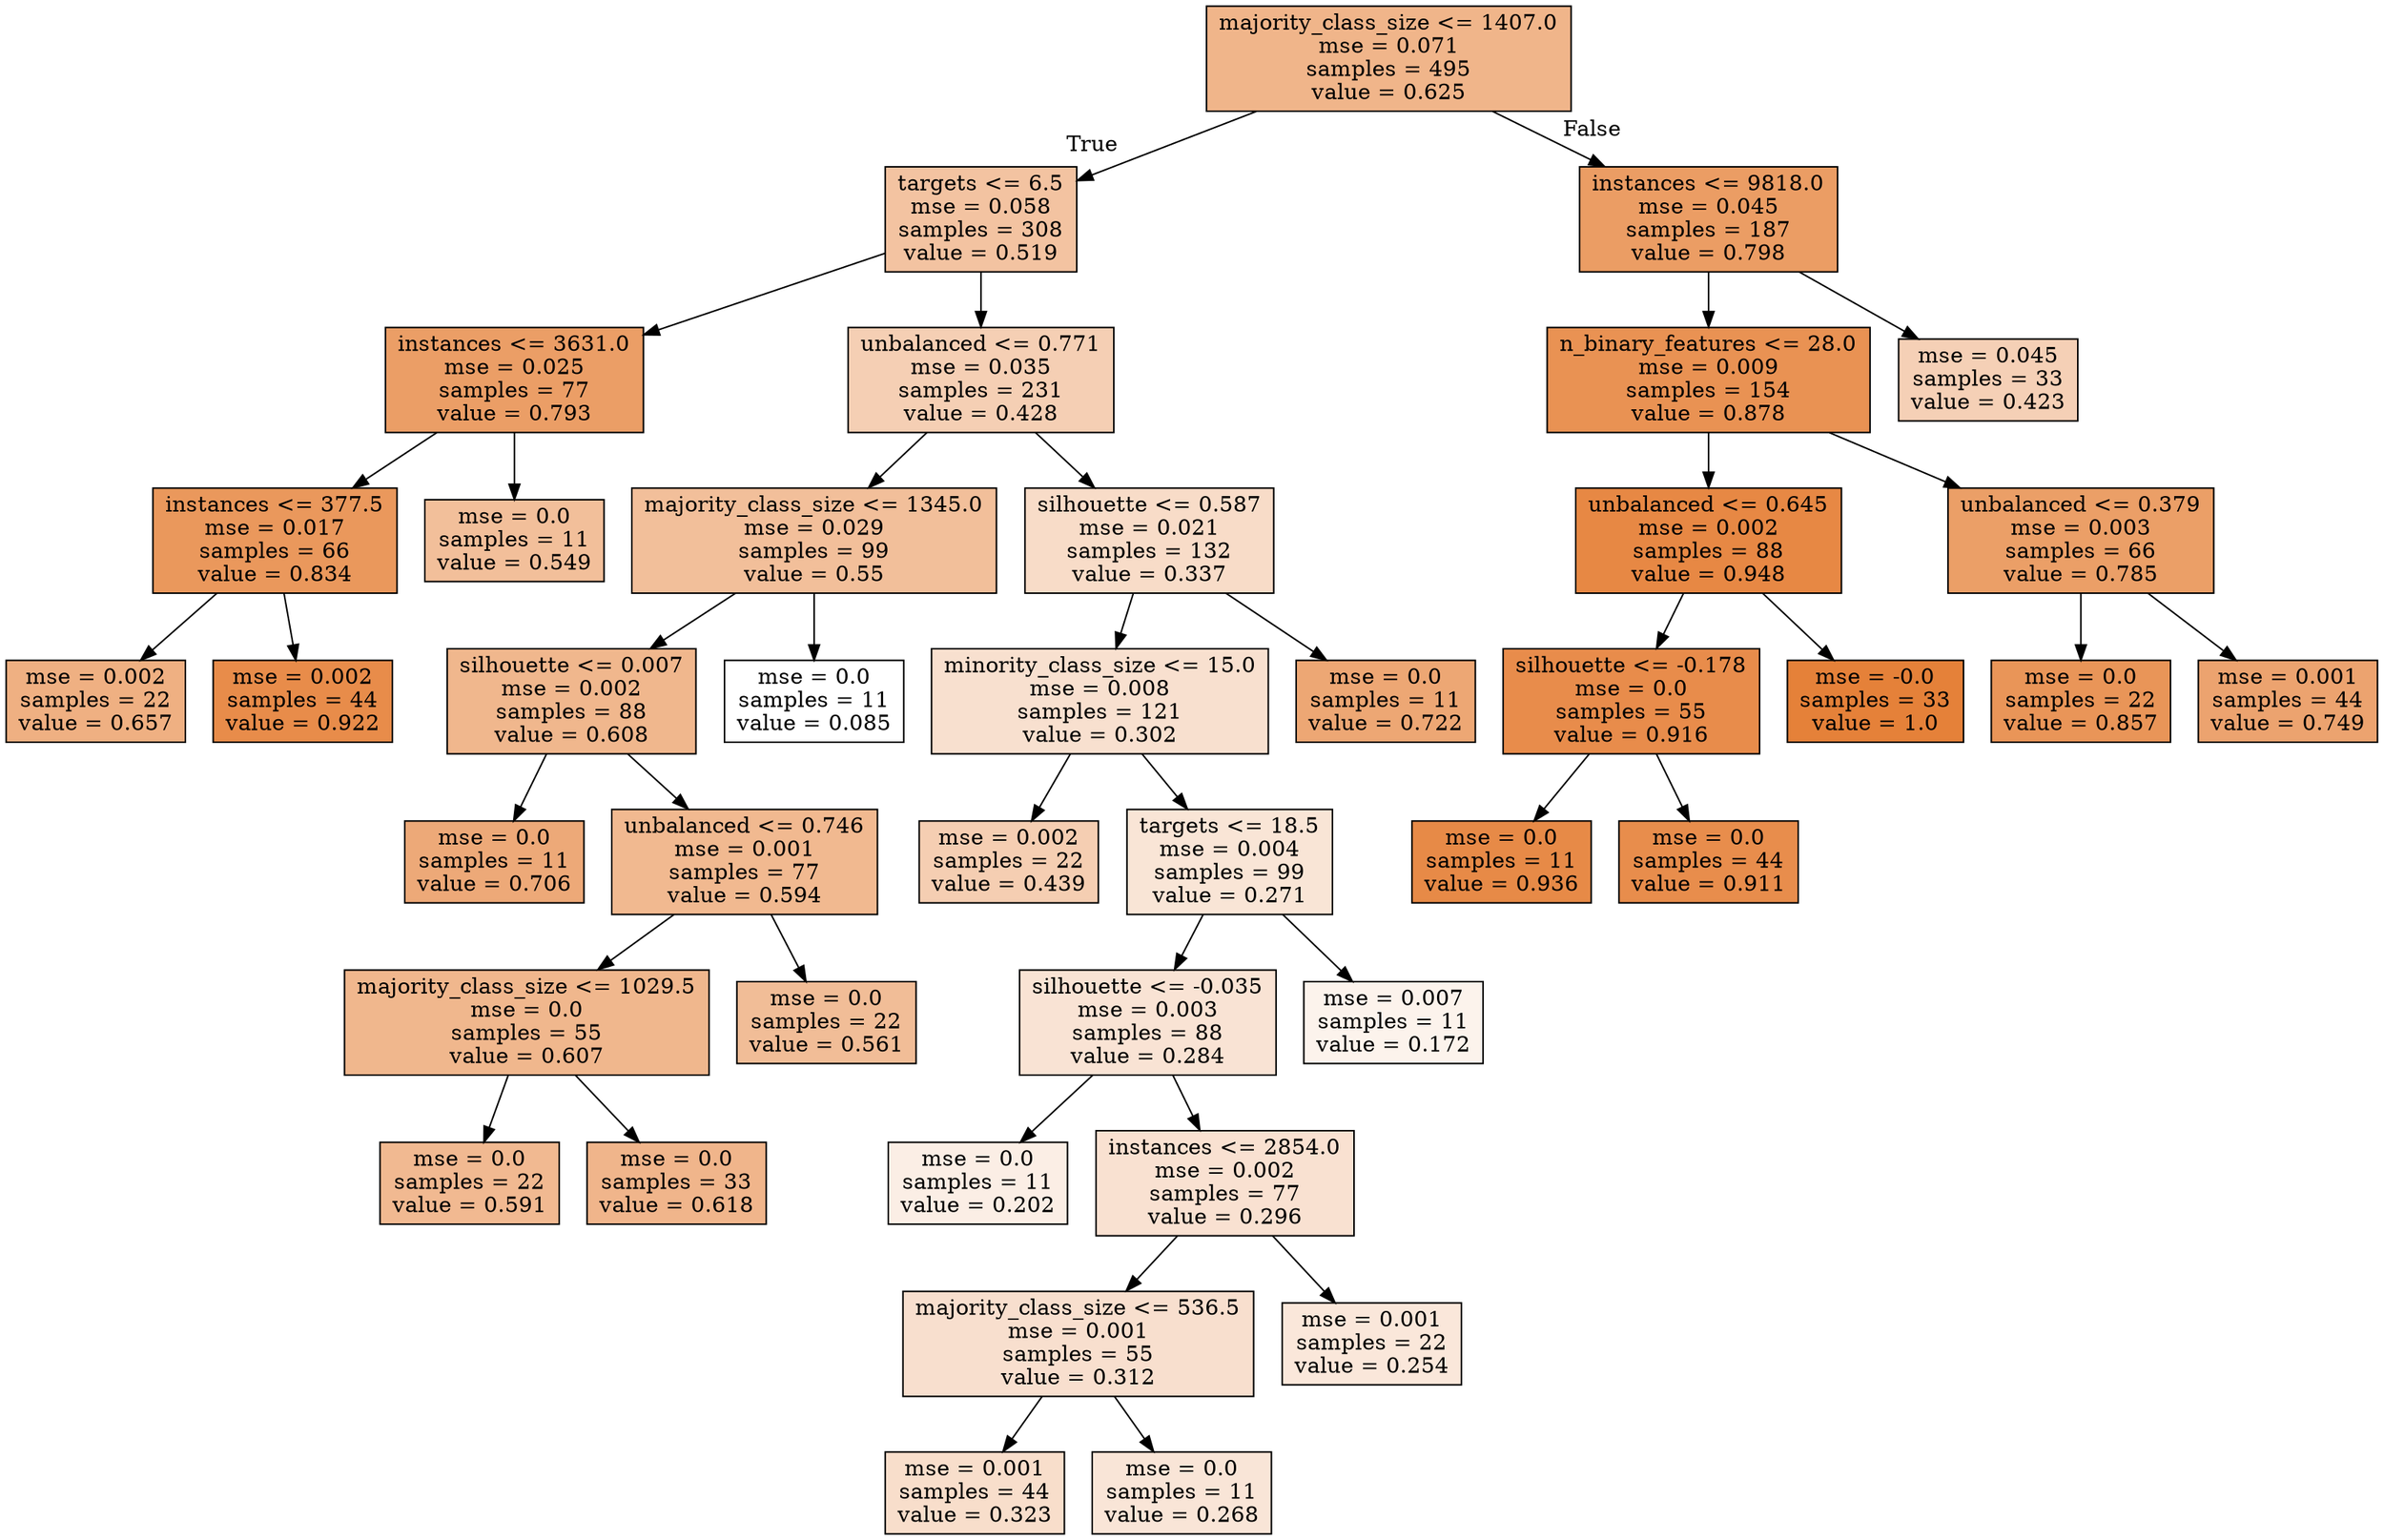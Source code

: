 digraph Tree {
node [shape=box, style="filled", color="black"] ;
0 [label="majority_class_size <= 1407.0\nmse = 0.071\nsamples = 495\nvalue = 0.625", fillcolor="#e5813996"] ;
1 [label="targets <= 6.5\nmse = 0.058\nsamples = 308\nvalue = 0.519", fillcolor="#e5813979"] ;
0 -> 1 [labeldistance=2.5, labelangle=45, headlabel="True"] ;
2 [label="instances <= 3631.0\nmse = 0.025\nsamples = 77\nvalue = 0.793", fillcolor="#e58139c5"] ;
1 -> 2 ;
3 [label="instances <= 377.5\nmse = 0.017\nsamples = 66\nvalue = 0.834", fillcolor="#e58139d1"] ;
2 -> 3 ;
4 [label="mse = 0.002\nsamples = 22\nvalue = 0.657", fillcolor="#e58139a0"] ;
3 -> 4 ;
5 [label="mse = 0.002\nsamples = 44\nvalue = 0.922", fillcolor="#e58139e9"] ;
3 -> 5 ;
6 [label="mse = 0.0\nsamples = 11\nvalue = 0.549", fillcolor="#e5813981"] ;
2 -> 6 ;
7 [label="unbalanced <= 0.771\nmse = 0.035\nsamples = 231\nvalue = 0.428", fillcolor="#e5813960"] ;
1 -> 7 ;
8 [label="majority_class_size <= 1345.0\nmse = 0.029\nsamples = 99\nvalue = 0.55", fillcolor="#e5813982"] ;
7 -> 8 ;
9 [label="silhouette <= 0.007\nmse = 0.002\nsamples = 88\nvalue = 0.608", fillcolor="#e5813992"] ;
8 -> 9 ;
10 [label="mse = 0.0\nsamples = 11\nvalue = 0.706", fillcolor="#e58139ad"] ;
9 -> 10 ;
11 [label="unbalanced <= 0.746\nmse = 0.001\nsamples = 77\nvalue = 0.594", fillcolor="#e581398e"] ;
9 -> 11 ;
12 [label="majority_class_size <= 1029.5\nmse = 0.0\nsamples = 55\nvalue = 0.607", fillcolor="#e5813992"] ;
11 -> 12 ;
13 [label="mse = 0.0\nsamples = 22\nvalue = 0.591", fillcolor="#e581398d"] ;
12 -> 13 ;
14 [label="mse = 0.0\nsamples = 33\nvalue = 0.618", fillcolor="#e5813995"] ;
12 -> 14 ;
15 [label="mse = 0.0\nsamples = 22\nvalue = 0.561", fillcolor="#e5813985"] ;
11 -> 15 ;
16 [label="mse = 0.0\nsamples = 11\nvalue = 0.085", fillcolor="#e5813900"] ;
8 -> 16 ;
17 [label="silhouette <= 0.587\nmse = 0.021\nsamples = 132\nvalue = 0.337", fillcolor="#e5813946"] ;
7 -> 17 ;
18 [label="minority_class_size <= 15.0\nmse = 0.008\nsamples = 121\nvalue = 0.302", fillcolor="#e581393d"] ;
17 -> 18 ;
19 [label="mse = 0.002\nsamples = 22\nvalue = 0.439", fillcolor="#e5813963"] ;
18 -> 19 ;
20 [label="targets <= 18.5\nmse = 0.004\nsamples = 99\nvalue = 0.271", fillcolor="#e5813934"] ;
18 -> 20 ;
21 [label="silhouette <= -0.035\nmse = 0.003\nsamples = 88\nvalue = 0.284", fillcolor="#e5813937"] ;
20 -> 21 ;
22 [label="mse = 0.0\nsamples = 11\nvalue = 0.202", fillcolor="#e5813921"] ;
21 -> 22 ;
23 [label="instances <= 2854.0\nmse = 0.002\nsamples = 77\nvalue = 0.296", fillcolor="#e581393b"] ;
21 -> 23 ;
24 [label="majority_class_size <= 536.5\nmse = 0.001\nsamples = 55\nvalue = 0.312", fillcolor="#e581393f"] ;
23 -> 24 ;
25 [label="mse = 0.001\nsamples = 44\nvalue = 0.323", fillcolor="#e5813942"] ;
24 -> 25 ;
26 [label="mse = 0.0\nsamples = 11\nvalue = 0.268", fillcolor="#e5813933"] ;
24 -> 26 ;
27 [label="mse = 0.001\nsamples = 22\nvalue = 0.254", fillcolor="#e581392f"] ;
23 -> 27 ;
28 [label="mse = 0.007\nsamples = 11\nvalue = 0.172", fillcolor="#e5813918"] ;
20 -> 28 ;
29 [label="mse = 0.0\nsamples = 11\nvalue = 0.722", fillcolor="#e58139b2"] ;
17 -> 29 ;
30 [label="instances <= 9818.0\nmse = 0.045\nsamples = 187\nvalue = 0.798", fillcolor="#e58139c7"] ;
0 -> 30 [labeldistance=2.5, labelangle=-45, headlabel="False"] ;
31 [label="n_binary_features <= 28.0\nmse = 0.009\nsamples = 154\nvalue = 0.878", fillcolor="#e58139dd"] ;
30 -> 31 ;
32 [label="unbalanced <= 0.645\nmse = 0.002\nsamples = 88\nvalue = 0.948", fillcolor="#e58139f0"] ;
31 -> 32 ;
33 [label="silhouette <= -0.178\nmse = 0.0\nsamples = 55\nvalue = 0.916", fillcolor="#e58139e8"] ;
32 -> 33 ;
34 [label="mse = 0.0\nsamples = 11\nvalue = 0.936", fillcolor="#e58139ed"] ;
33 -> 34 ;
35 [label="mse = 0.0\nsamples = 44\nvalue = 0.911", fillcolor="#e58139e6"] ;
33 -> 35 ;
36 [label="mse = -0.0\nsamples = 33\nvalue = 1.0", fillcolor="#e58139ff"] ;
32 -> 36 ;
37 [label="unbalanced <= 0.379\nmse = 0.003\nsamples = 66\nvalue = 0.785", fillcolor="#e58139c3"] ;
31 -> 37 ;
38 [label="mse = 0.0\nsamples = 22\nvalue = 0.857", fillcolor="#e58139d7"] ;
37 -> 38 ;
39 [label="mse = 0.001\nsamples = 44\nvalue = 0.749", fillcolor="#e58139b9"] ;
37 -> 39 ;
40 [label="mse = 0.045\nsamples = 33\nvalue = 0.423", fillcolor="#e581395e"] ;
30 -> 40 ;
}